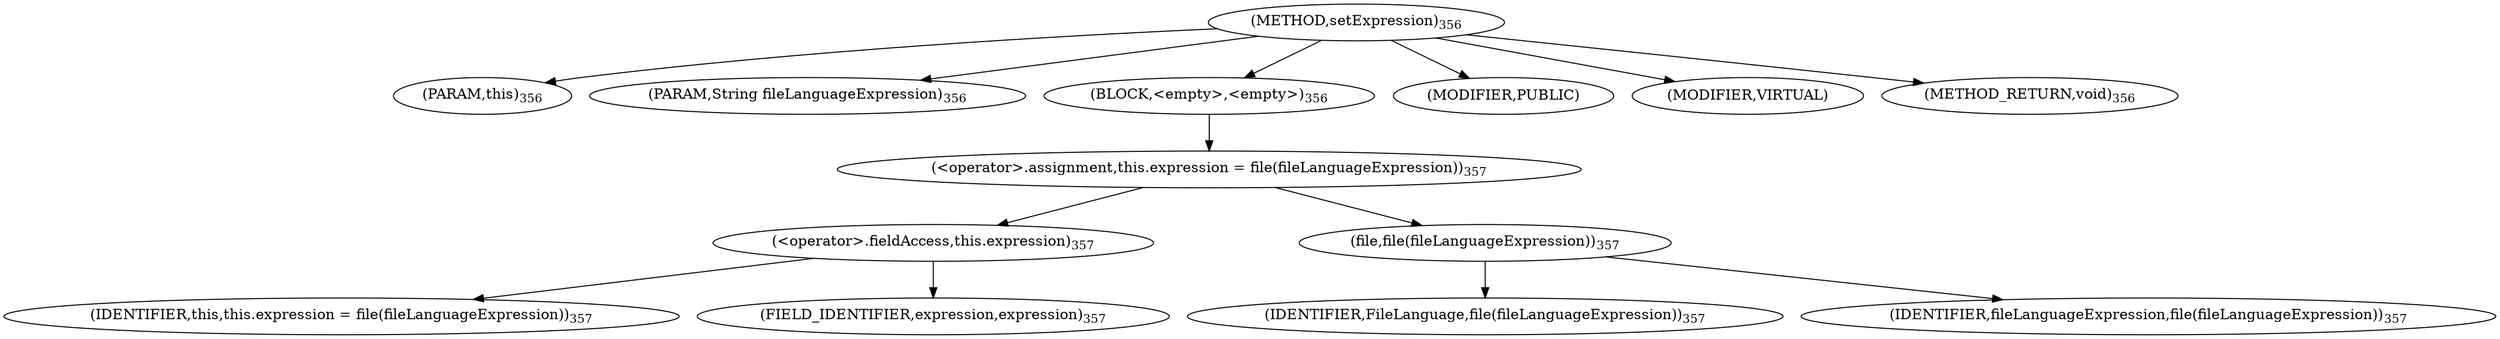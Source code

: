 digraph "setExpression" {  
"880" [label = <(METHOD,setExpression)<SUB>356</SUB>> ]
"77" [label = <(PARAM,this)<SUB>356</SUB>> ]
"881" [label = <(PARAM,String fileLanguageExpression)<SUB>356</SUB>> ]
"882" [label = <(BLOCK,&lt;empty&gt;,&lt;empty&gt;)<SUB>356</SUB>> ]
"883" [label = <(&lt;operator&gt;.assignment,this.expression = file(fileLanguageExpression))<SUB>357</SUB>> ]
"884" [label = <(&lt;operator&gt;.fieldAccess,this.expression)<SUB>357</SUB>> ]
"76" [label = <(IDENTIFIER,this,this.expression = file(fileLanguageExpression))<SUB>357</SUB>> ]
"885" [label = <(FIELD_IDENTIFIER,expression,expression)<SUB>357</SUB>> ]
"886" [label = <(file,file(fileLanguageExpression))<SUB>357</SUB>> ]
"887" [label = <(IDENTIFIER,FileLanguage,file(fileLanguageExpression))<SUB>357</SUB>> ]
"888" [label = <(IDENTIFIER,fileLanguageExpression,file(fileLanguageExpression))<SUB>357</SUB>> ]
"889" [label = <(MODIFIER,PUBLIC)> ]
"890" [label = <(MODIFIER,VIRTUAL)> ]
"891" [label = <(METHOD_RETURN,void)<SUB>356</SUB>> ]
  "880" -> "77" 
  "880" -> "881" 
  "880" -> "882" 
  "880" -> "889" 
  "880" -> "890" 
  "880" -> "891" 
  "882" -> "883" 
  "883" -> "884" 
  "883" -> "886" 
  "884" -> "76" 
  "884" -> "885" 
  "886" -> "887" 
  "886" -> "888" 
}
